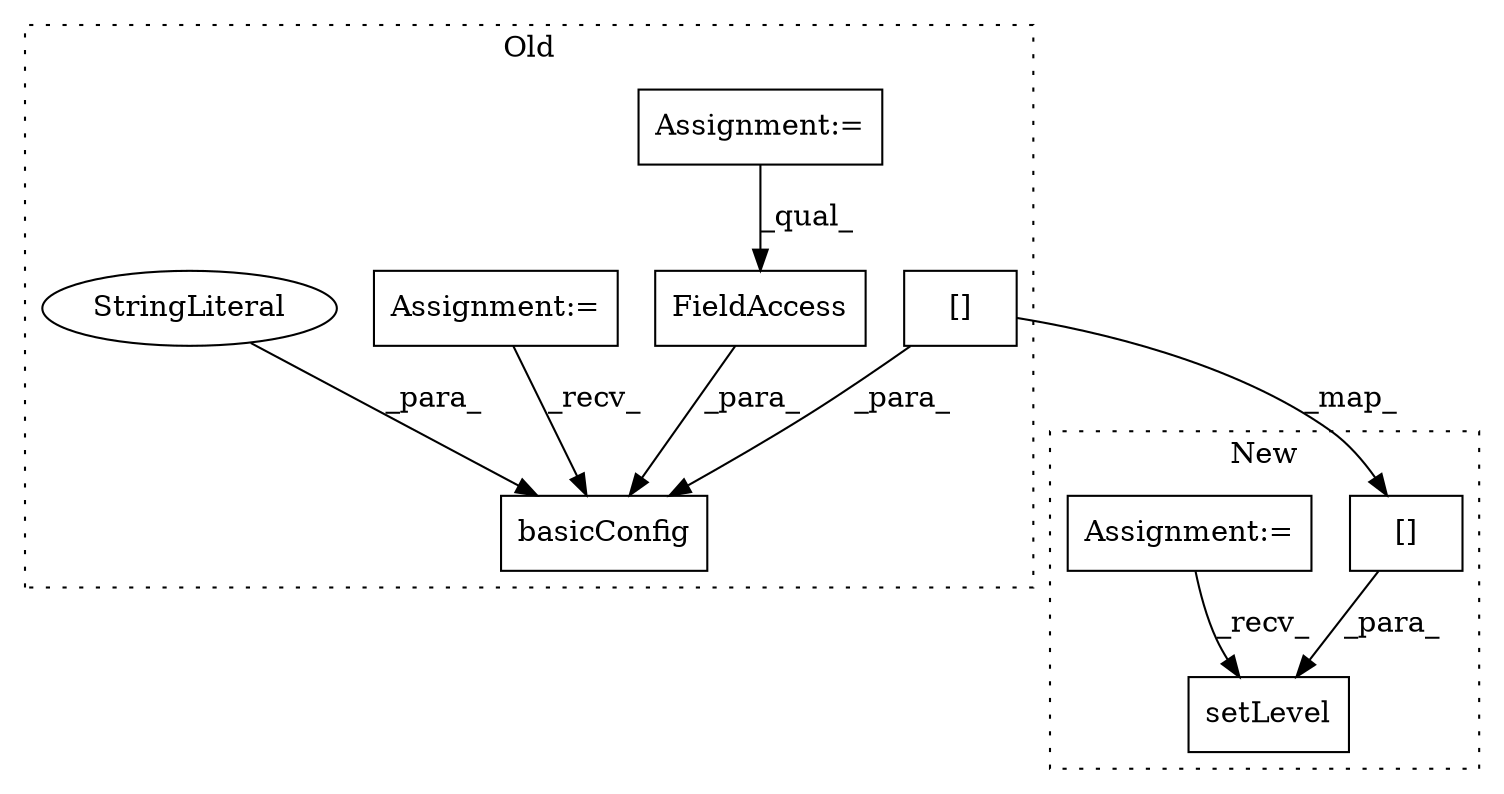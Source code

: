 digraph G {
subgraph cluster0 {
1 [label="basicConfig" a="32" s="8317,8396" l="12,1" shape="box"];
3 [label="[]" a="2" s="8340,8381" l="23,1" shape="box"];
5 [label="FieldAccess" a="22" s="8329" l="10" shape="box"];
6 [label="Assignment:=" a="7" s="3578" l="3" shape="box"];
7 [label="Assignment:=" a="7" s="3558" l="7" shape="box"];
8 [label="StringLiteral" a="45" s="8383" l="13" shape="ellipse"];
label = "Old";
style="dotted";
}
subgraph cluster1 {
2 [label="setLevel" a="32" s="8447,8498" l="9,1" shape="box"];
4 [label="[]" a="2" s="8456,8497" l="23,1" shape="box"];
9 [label="Assignment:=" a="7" s="3706" l="6" shape="box"];
label = "New";
style="dotted";
}
3 -> 4 [label="_map_"];
3 -> 1 [label="_para_"];
4 -> 2 [label="_para_"];
5 -> 1 [label="_para_"];
6 -> 5 [label="_qual_"];
7 -> 1 [label="_recv_"];
8 -> 1 [label="_para_"];
9 -> 2 [label="_recv_"];
}